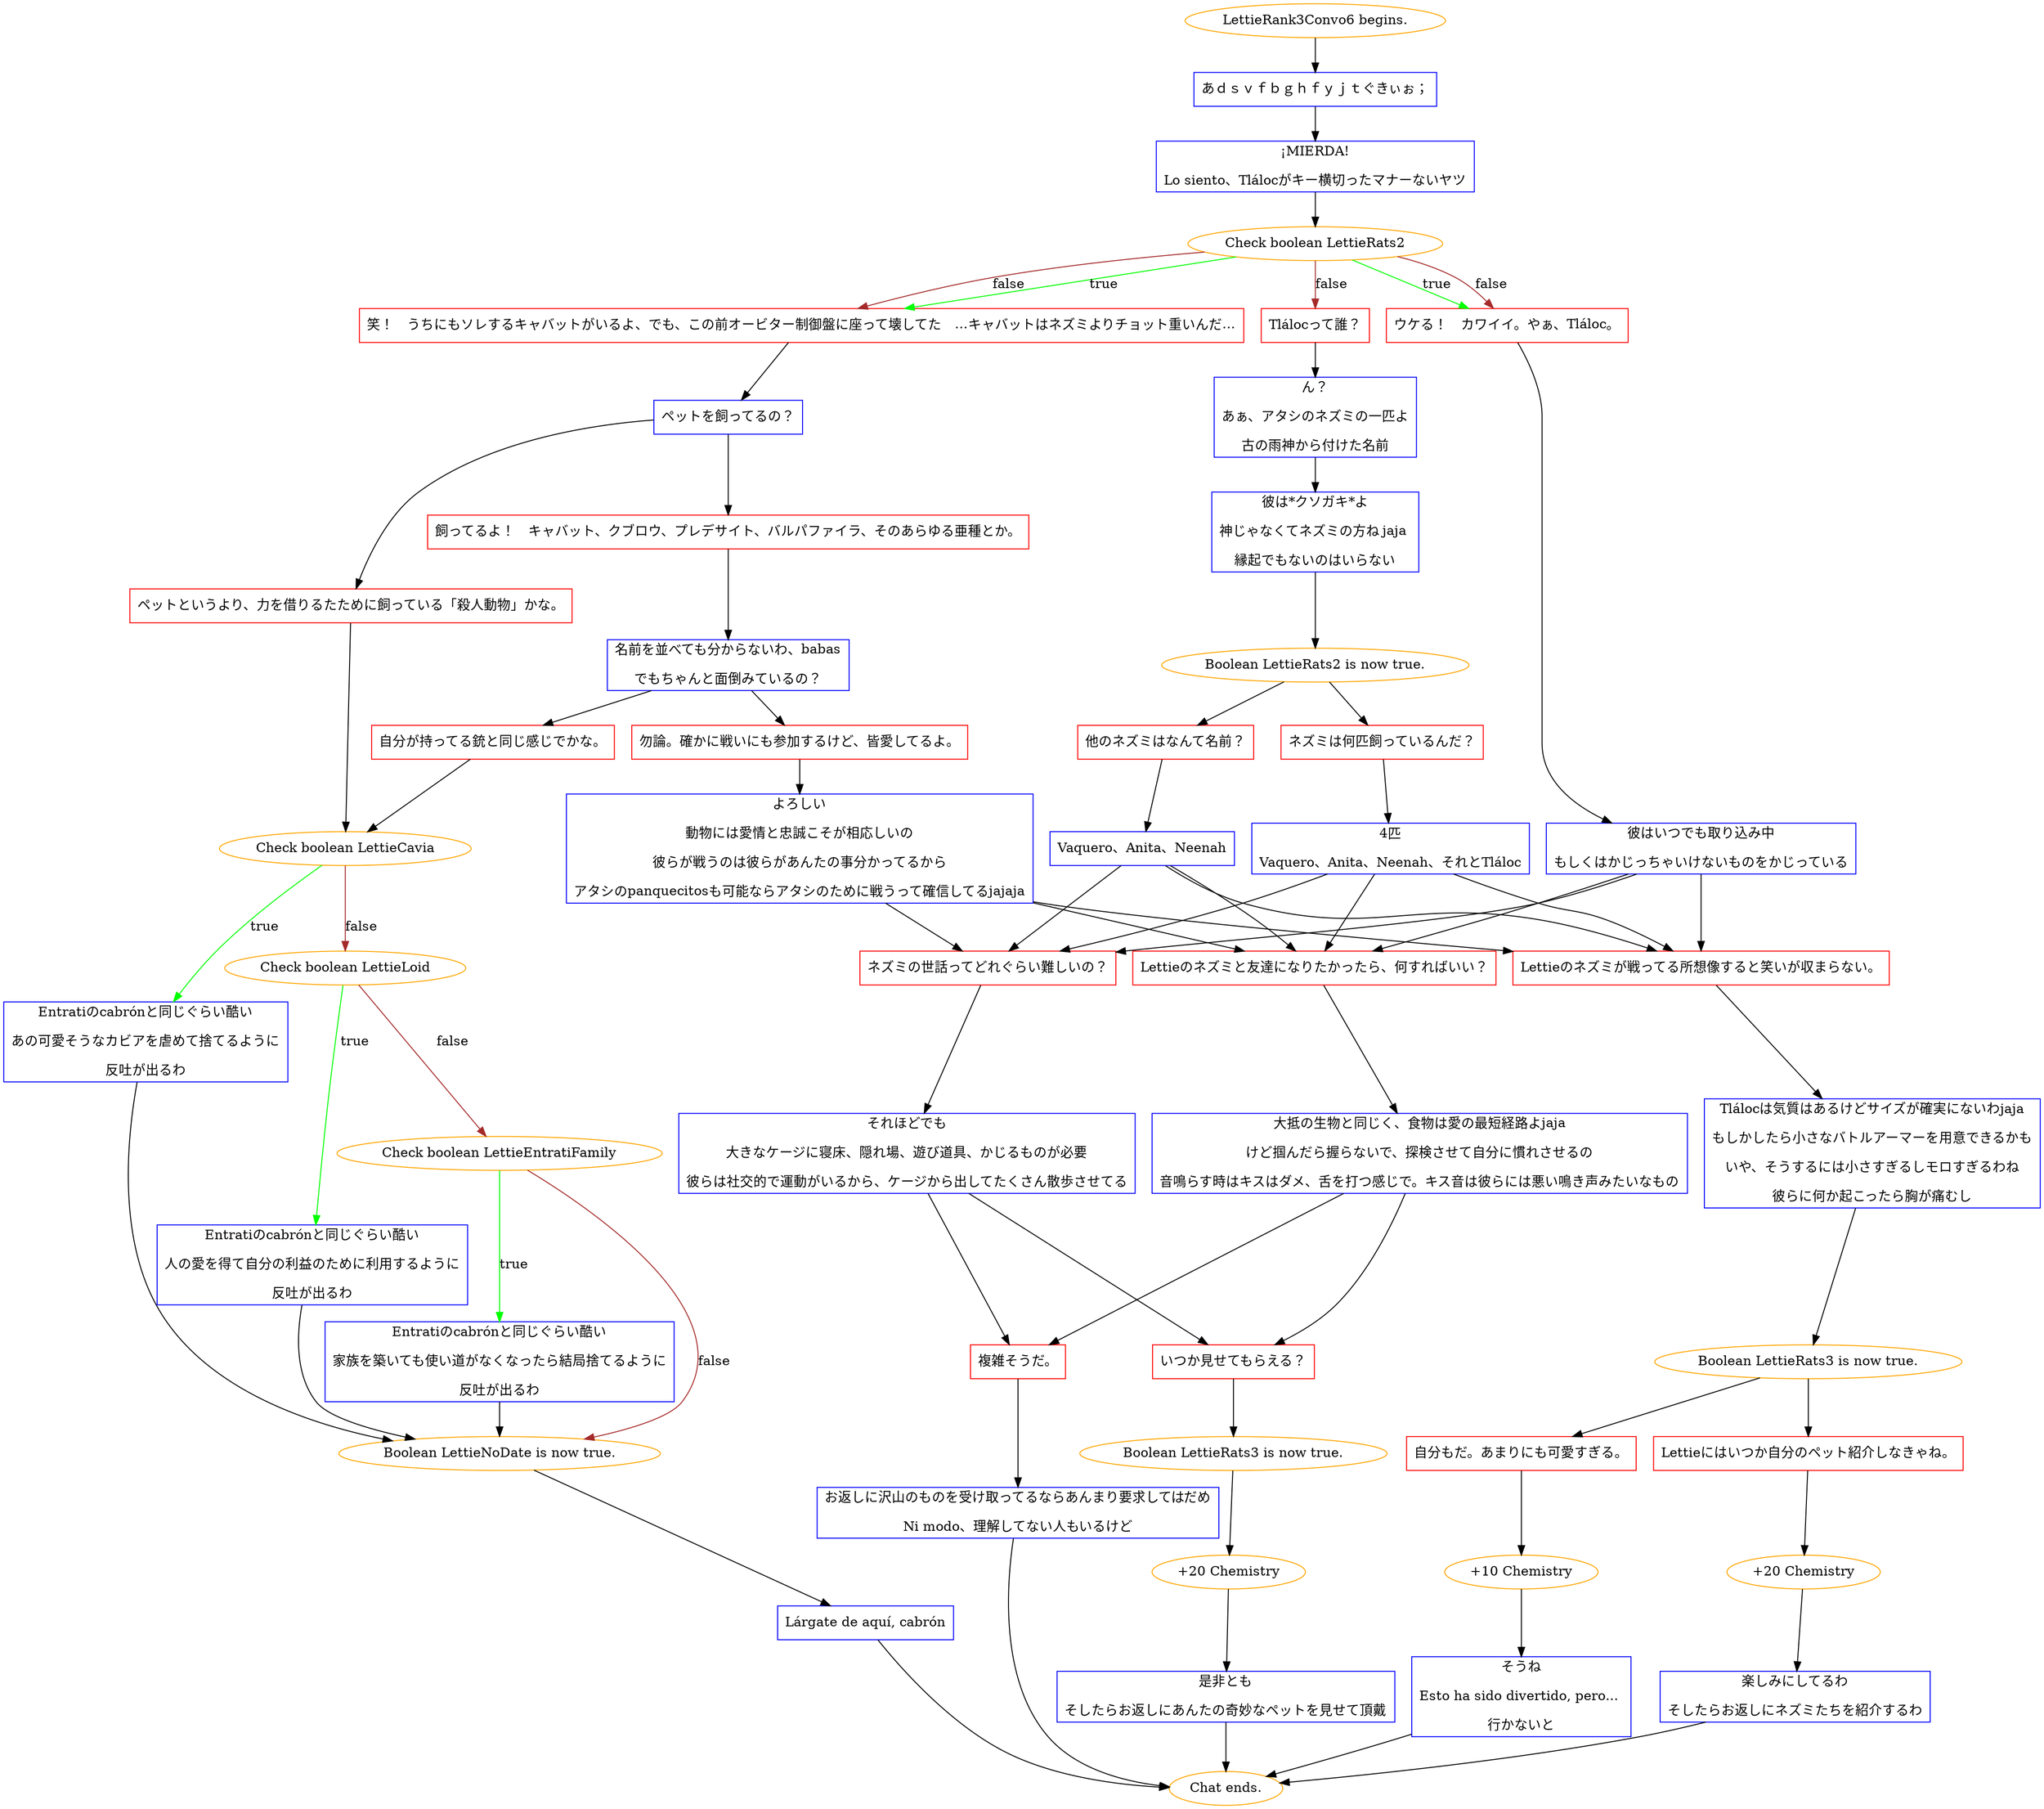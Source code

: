 digraph {
	"LettieRank3Convo6 begins." [color=orange];
		"LettieRank3Convo6 begins." -> j1936944683;
	j1936944683 [label="あｄｓｖｆｂｇｈｆｙｊｔぐきぃぉ；",shape=box,color=blue];
		j1936944683 -> j821866217;
	j821866217 [label="¡MIERDA!
Lo siento、Tlálocがキー横切ったマナーないヤツ",shape=box,color=blue];
		j821866217 -> j352879681;
	j352879681 [label="Check boolean LettieRats2",color=orange];
		j352879681 -> j2263830640 [label=true,color=green];
		j352879681 -> j846886003 [label=true,color=green];
		j352879681 -> j2263830640 [label=false,color=brown];
		j352879681 -> j2203920746 [label=false,color=brown];
		j352879681 -> j846886003 [label=false,color=brown];
	j2263830640 [label="ウケる！　カワイイ。やぁ、Tláloc。",shape=box,color=red];
		j2263830640 -> j1765908927;
	j846886003 [label="笑！　うちにもソレするキャバットがいるよ、でも、この前オービター制御盤に座って壊してた　…キャバットはネズミよりチョット重いんだ…",shape=box,color=red];
		j846886003 -> j44283921;
	j2203920746 [label="Tlálocって誰？",shape=box,color=red];
		j2203920746 -> j2716864945;
	j1765908927 [label="彼はいつでも取り込み中
もしくはかじっちゃいけないものをかじっている",shape=box,color=blue];
		j1765908927 -> j3045860425;
		j1765908927 -> j124901936;
		j1765908927 -> j1668866960;
	j44283921 [label="ペットを飼ってるの？",shape=box,color=blue];
		j44283921 -> j2570401536;
		j44283921 -> j528489488;
	j2716864945 [label="ん？
あぁ、アタシのネズミの一匹よ
古の雨神から付けた名前",shape=box,color=blue];
		j2716864945 -> j3235778844;
	j3045860425 [label="Lettieのネズミと友達になりたかったら、何すればいい？",shape=box,color=red];
		j3045860425 -> j2345704806;
	j124901936 [label="ネズミの世話ってどれぐらい難しいの？",shape=box,color=red];
		j124901936 -> j1078742324;
	j1668866960 [label="Lettieのネズミが戦ってる所想像すると笑いが収まらない。",shape=box,color=red];
		j1668866960 -> j1170103038;
	j2570401536 [label="飼ってるよ！　キャバット、クブロウ、プレデサイト、バルパファイラ、そのあらゆる亜種とか。",shape=box,color=red];
		j2570401536 -> j4009113285;
	j528489488 [label="ペットというより、力を借りるたために飼っている「殺人動物」かな。",shape=box,color=red];
		j528489488 -> j2709366223;
	j3235778844 [label="彼は*クソガキ*よ
神じゃなくてネズミの方ね jaja 
縁起でもないのはいらない",shape=box,color=blue];
		j3235778844 -> j10351059;
	j2345704806 [label="大抵の生物と同じく、食物は愛の最短経路よjaja
けど掴んだら握らないで、探検させて自分に慣れさせるの
音鳴らす時はキスはダメ、舌を打つ感じで。キス音は彼らには悪い鳴き声みたいなもの",shape=box,color=blue];
		j2345704806 -> j2914198631;
		j2345704806 -> j3347986168;
	j1078742324 [label="それほどでも
大きなケージに寝床、隠れ場、遊び道具、かじるものが必要
彼らは社交的で運動がいるから、ケージから出してたくさん散歩させてる",shape=box,color=blue];
		j1078742324 -> j2914198631;
		j1078742324 -> j3347986168;
	j1170103038 [label="Tlálocは気質はあるけどサイズが確実にないわjaja
もしかしたら小さなバトルアーマーを用意できるかも
いや、そうするには小さすぎるしモロすぎるわね
彼らに何か起こったら胸が痛むし",shape=box,color=blue];
		j1170103038 -> j2279302391;
	j4009113285 [label="名前を並べても分からないわ、babas
でもちゃんと面倒みているの？",shape=box,color=blue];
		j4009113285 -> j3936340371;
		j4009113285 -> j1154828148;
	j2709366223 [label="Check boolean LettieCavia",color=orange];
		j2709366223 -> j3597080534 [label=true,color=green];
		j2709366223 -> j1457704003 [label=false,color=brown];
	j10351059 [label="Boolean LettieRats2 is now true.",color=orange];
		j10351059 -> j883478486;
		j10351059 -> j423378353;
	j2914198631 [label="いつか見せてもらえる？",shape=box,color=red];
		j2914198631 -> j2092566463;
	j3347986168 [label="複雑そうだ。",shape=box,color=red];
		j3347986168 -> j215402662;
	j2279302391 [label="Boolean LettieRats3 is now true.",color=orange];
		j2279302391 -> j1932168561;
		j2279302391 -> j1049249774;
	j3936340371 [label="勿論。確かに戦いにも参加するけど、皆愛してるよ。",shape=box,color=red];
		j3936340371 -> j158856870;
	j1154828148 [label="自分が持ってる銃と同じ感じでかな。",shape=box,color=red];
		j1154828148 -> j2709366223;
	j3597080534 [label="Entratiのcabrónと同じぐらい酷い
あの可愛そうなカビアを虐めて捨てるように
反吐が出るわ",shape=box,color=blue];
		j3597080534 -> j3650571808;
	j1457704003 [label="Check boolean LettieLoid",color=orange];
		j1457704003 -> j354918912 [label=true,color=green];
		j1457704003 -> j2739792652 [label=false,color=brown];
	j883478486 [label="ネズミは何匹飼っているんだ？",shape=box,color=red];
		j883478486 -> j1723781457;
	j423378353 [label="他のネズミはなんて名前？",shape=box,color=red];
		j423378353 -> j62410528;
	j2092566463 [label="Boolean LettieRats3 is now true.",color=orange];
		j2092566463 -> j1411202751;
	j215402662 [label="お返しに沢山のものを受け取ってるならあんまり要求してはだめ
Ni modo、理解してない人もいるけど",shape=box,color=blue];
		j215402662 -> "Chat ends.";
	j1932168561 [label="自分もだ。あまりにも可愛すぎる。",shape=box,color=red];
		j1932168561 -> j3370137741;
	j1049249774 [label="Lettieにはいつか自分のペット紹介しなきゃね。",shape=box,color=red];
		j1049249774 -> j2807027564;
	j158856870 [label="よろしい
動物には愛情と忠誠こそが相応しいの
彼らが戦うのは彼らがあんたの事分かってるから
アタシのpanquecitosも可能ならアタシのために戦うって確信してるjajaja",shape=box,color=blue];
		j158856870 -> j3045860425;
		j158856870 -> j124901936;
		j158856870 -> j1668866960;
	j3650571808 [label="Boolean LettieNoDate is now true.",color=orange];
		j3650571808 -> j3947662504;
	j354918912 [label="Entratiのcabrónと同じぐらい酷い
人の愛を得て自分の利益のために利用するように
反吐が出るわ",shape=box,color=blue];
		j354918912 -> j3650571808;
	j2739792652 [label="Check boolean LettieEntratiFamily",color=orange];
		j2739792652 -> j2890155568 [label=true,color=green];
		j2739792652 -> j3650571808 [label=false,color=brown];
	j1723781457 [label="4匹
Vaquero、Anita、Neenah、それとTláloc",shape=box,color=blue];
		j1723781457 -> j3045860425;
		j1723781457 -> j124901936;
		j1723781457 -> j1668866960;
	j62410528 [label="Vaquero、Anita、Neenah",shape=box,color=blue];
		j62410528 -> j3045860425;
		j62410528 -> j124901936;
		j62410528 -> j1668866960;
	j1411202751 [label="+20 Chemistry",color=orange];
		j1411202751 -> j785852025;
	"Chat ends." [color=orange];
	j3370137741 [label="+10 Chemistry",color=orange];
		j3370137741 -> j2107014476;
	j2807027564 [label="+20 Chemistry",color=orange];
		j2807027564 -> j4007473162;
	j3947662504 [label="Lárgate de aquí, cabrón",shape=box,color=blue];
		j3947662504 -> "Chat ends.";
	j2890155568 [label="Entratiのcabrónと同じぐらい酷い
家族を築いても使い道がなくなったら結局捨てるように
反吐が出るわ",shape=box,color=blue];
		j2890155568 -> j3650571808;
	j785852025 [label="是非とも
そしたらお返しにあんたの奇妙なペットを見せて頂戴",shape=box,color=blue];
		j785852025 -> "Chat ends.";
	j2107014476 [label="そうね
Esto ha sido divertido, pero... 
行かないと",shape=box,color=blue];
		j2107014476 -> "Chat ends.";
	j4007473162 [label="楽しみにしてるわ
そしたらお返しにネズミたちを紹介するわ",shape=box,color=blue];
		j4007473162 -> "Chat ends.";
}